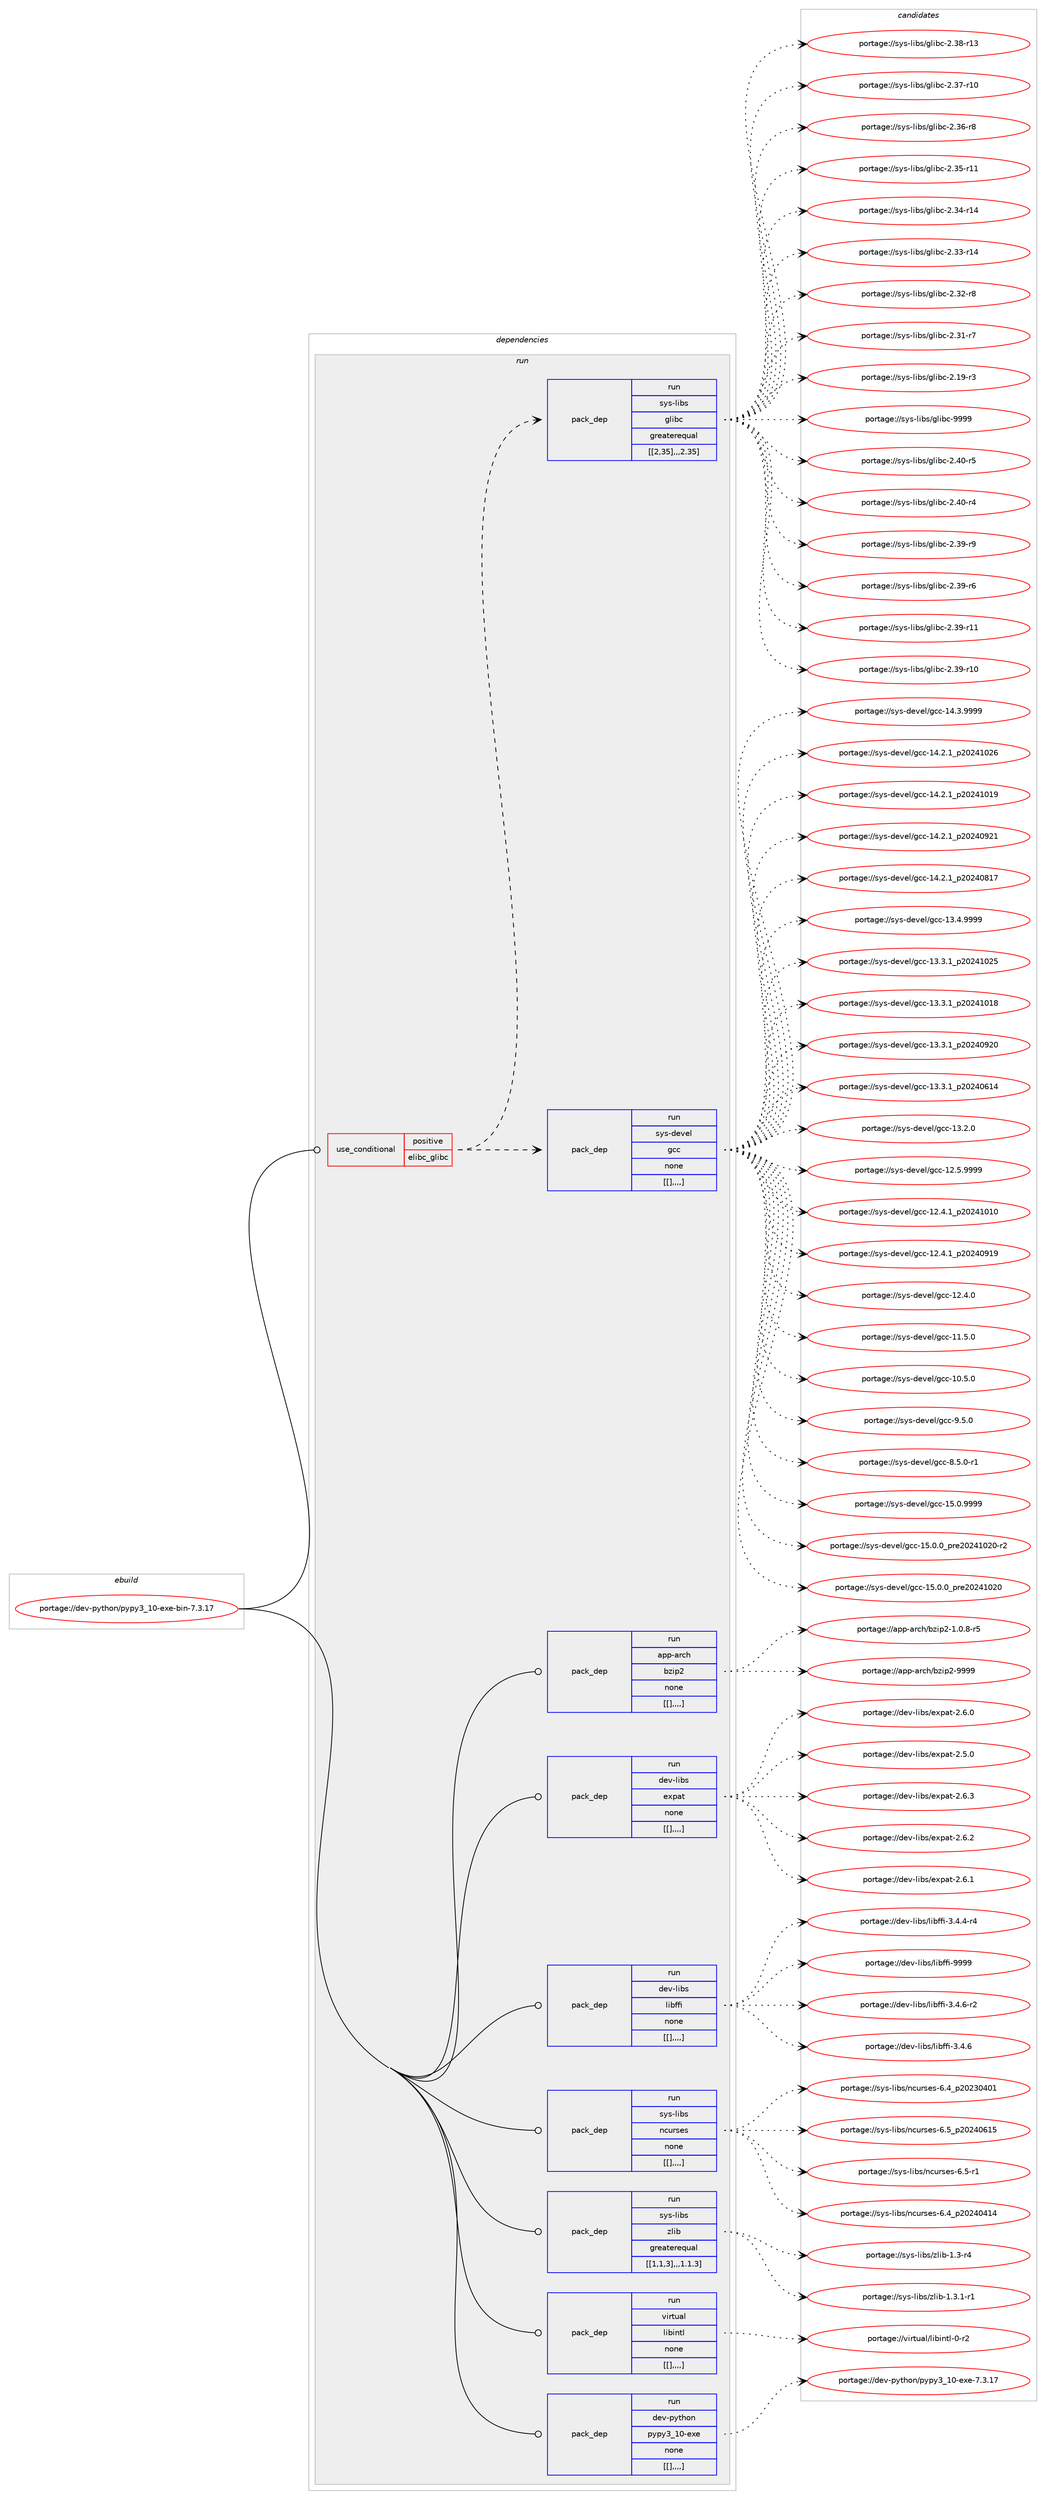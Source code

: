 digraph prolog {

# *************
# Graph options
# *************

newrank=true;
concentrate=true;
compound=true;
graph [rankdir=LR,fontname=Helvetica,fontsize=10,ranksep=1.5];#, ranksep=2.5, nodesep=0.2];
edge  [arrowhead=vee];
node  [fontname=Helvetica,fontsize=10];

# **********
# The ebuild
# **********

subgraph cluster_leftcol {
color=gray;
label=<<i>ebuild</i>>;
id [label="portage://dev-python/pypy3_10-exe-bin-7.3.17", color=red, width=4, href="../dev-python/pypy3_10-exe-bin-7.3.17.svg"];
}

# ****************
# The dependencies
# ****************

subgraph cluster_midcol {
color=gray;
label=<<i>dependencies</i>>;
subgraph cluster_compile {
fillcolor="#eeeeee";
style=filled;
label=<<i>compile</i>>;
}
subgraph cluster_compileandrun {
fillcolor="#eeeeee";
style=filled;
label=<<i>compile and run</i>>;
}
subgraph cluster_run {
fillcolor="#eeeeee";
style=filled;
label=<<i>run</i>>;
subgraph cond40094 {
dependency164501 [label=<<TABLE BORDER="0" CELLBORDER="1" CELLSPACING="0" CELLPADDING="4"><TR><TD ROWSPAN="3" CELLPADDING="10">use_conditional</TD></TR><TR><TD>positive</TD></TR><TR><TD>elibc_glibc</TD></TR></TABLE>>, shape=none, color=red];
subgraph pack123087 {
dependency164508 [label=<<TABLE BORDER="0" CELLBORDER="1" CELLSPACING="0" CELLPADDING="4" WIDTH="220"><TR><TD ROWSPAN="6" CELLPADDING="30">pack_dep</TD></TR><TR><TD WIDTH="110">run</TD></TR><TR><TD>sys-devel</TD></TR><TR><TD>gcc</TD></TR><TR><TD>none</TD></TR><TR><TD>[[],,,,]</TD></TR></TABLE>>, shape=none, color=blue];
}
dependency164501:e -> dependency164508:w [weight=20,style="dashed",arrowhead="vee"];
subgraph pack123093 {
dependency164531 [label=<<TABLE BORDER="0" CELLBORDER="1" CELLSPACING="0" CELLPADDING="4" WIDTH="220"><TR><TD ROWSPAN="6" CELLPADDING="30">pack_dep</TD></TR><TR><TD WIDTH="110">run</TD></TR><TR><TD>sys-libs</TD></TR><TR><TD>glibc</TD></TR><TR><TD>greaterequal</TD></TR><TR><TD>[[2,35],,,2.35]</TD></TR></TABLE>>, shape=none, color=blue];
}
dependency164501:e -> dependency164531:w [weight=20,style="dashed",arrowhead="vee"];
}
id:e -> dependency164501:w [weight=20,style="solid",arrowhead="odot"];
subgraph pack123114 {
dependency164590 [label=<<TABLE BORDER="0" CELLBORDER="1" CELLSPACING="0" CELLPADDING="4" WIDTH="220"><TR><TD ROWSPAN="6" CELLPADDING="30">pack_dep</TD></TR><TR><TD WIDTH="110">run</TD></TR><TR><TD>app-arch</TD></TR><TR><TD>bzip2</TD></TR><TR><TD>none</TD></TR><TR><TD>[[],,,,]</TD></TR></TABLE>>, shape=none, color=blue];
}
id:e -> dependency164590:w [weight=20,style="solid",arrowhead="odot"];
subgraph pack123135 {
dependency164610 [label=<<TABLE BORDER="0" CELLBORDER="1" CELLSPACING="0" CELLPADDING="4" WIDTH="220"><TR><TD ROWSPAN="6" CELLPADDING="30">pack_dep</TD></TR><TR><TD WIDTH="110">run</TD></TR><TR><TD>dev-libs</TD></TR><TR><TD>expat</TD></TR><TR><TD>none</TD></TR><TR><TD>[[],,,,]</TD></TR></TABLE>>, shape=none, color=blue];
}
id:e -> dependency164610:w [weight=20,style="solid",arrowhead="odot"];
subgraph pack123156 {
dependency164656 [label=<<TABLE BORDER="0" CELLBORDER="1" CELLSPACING="0" CELLPADDING="4" WIDTH="220"><TR><TD ROWSPAN="6" CELLPADDING="30">pack_dep</TD></TR><TR><TD WIDTH="110">run</TD></TR><TR><TD>dev-libs</TD></TR><TR><TD>libffi</TD></TR><TR><TD>none</TD></TR><TR><TD>[[],,,,]</TD></TR></TABLE>>, shape=none, color=blue];
}
id:e -> dependency164656:w [weight=20,style="solid",arrowhead="odot"];
subgraph pack123192 {
dependency164689 [label=<<TABLE BORDER="0" CELLBORDER="1" CELLSPACING="0" CELLPADDING="4" WIDTH="220"><TR><TD ROWSPAN="6" CELLPADDING="30">pack_dep</TD></TR><TR><TD WIDTH="110">run</TD></TR><TR><TD>sys-libs</TD></TR><TR><TD>ncurses</TD></TR><TR><TD>none</TD></TR><TR><TD>[[],,,,]</TD></TR></TABLE>>, shape=none, color=blue];
}
id:e -> dependency164689:w [weight=20,style="solid",arrowhead="odot"];
subgraph pack123207 {
dependency164728 [label=<<TABLE BORDER="0" CELLBORDER="1" CELLSPACING="0" CELLPADDING="4" WIDTH="220"><TR><TD ROWSPAN="6" CELLPADDING="30">pack_dep</TD></TR><TR><TD WIDTH="110">run</TD></TR><TR><TD>sys-libs</TD></TR><TR><TD>zlib</TD></TR><TR><TD>greaterequal</TD></TR><TR><TD>[[1,1,3],,,1.1.3]</TD></TR></TABLE>>, shape=none, color=blue];
}
id:e -> dependency164728:w [weight=20,style="solid",arrowhead="odot"];
subgraph pack123225 {
dependency164748 [label=<<TABLE BORDER="0" CELLBORDER="1" CELLSPACING="0" CELLPADDING="4" WIDTH="220"><TR><TD ROWSPAN="6" CELLPADDING="30">pack_dep</TD></TR><TR><TD WIDTH="110">run</TD></TR><TR><TD>virtual</TD></TR><TR><TD>libintl</TD></TR><TR><TD>none</TD></TR><TR><TD>[[],,,,]</TD></TR></TABLE>>, shape=none, color=blue];
}
id:e -> dependency164748:w [weight=20,style="solid",arrowhead="odot"];
subgraph pack123237 {
dependency164791 [label=<<TABLE BORDER="0" CELLBORDER="1" CELLSPACING="0" CELLPADDING="4" WIDTH="220"><TR><TD ROWSPAN="6" CELLPADDING="30">pack_dep</TD></TR><TR><TD WIDTH="110">run</TD></TR><TR><TD>dev-python</TD></TR><TR><TD>pypy3_10-exe</TD></TR><TR><TD>none</TD></TR><TR><TD>[[],,,,]</TD></TR></TABLE>>, shape=none, color=blue];
}
id:e -> dependency164791:w [weight=20,style="solid",arrowhead="odot"];
}
}

# **************
# The candidates
# **************

subgraph cluster_choices {
rank=same;
color=gray;
label=<<i>candidates</i>>;

subgraph choice122920 {
color=black;
nodesep=1;
choice1151211154510010111810110847103999945495346484657575757 [label="portage://sys-devel/gcc-15.0.9999", color=red, width=4,href="../sys-devel/gcc-15.0.9999.svg"];
choice11512111545100101118101108471039999454953464846489511211410150485052494850484511450 [label="portage://sys-devel/gcc-15.0.0_pre20241020-r2", color=red, width=4,href="../sys-devel/gcc-15.0.0_pre20241020-r2.svg"];
choice1151211154510010111810110847103999945495346484648951121141015048505249485048 [label="portage://sys-devel/gcc-15.0.0_pre20241020", color=red, width=4,href="../sys-devel/gcc-15.0.0_pre20241020.svg"];
choice1151211154510010111810110847103999945495246514657575757 [label="portage://sys-devel/gcc-14.3.9999", color=red, width=4,href="../sys-devel/gcc-14.3.9999.svg"];
choice1151211154510010111810110847103999945495246504649951125048505249485054 [label="portage://sys-devel/gcc-14.2.1_p20241026", color=red, width=4,href="../sys-devel/gcc-14.2.1_p20241026.svg"];
choice1151211154510010111810110847103999945495246504649951125048505249484957 [label="portage://sys-devel/gcc-14.2.1_p20241019", color=red, width=4,href="../sys-devel/gcc-14.2.1_p20241019.svg"];
choice1151211154510010111810110847103999945495246504649951125048505248575049 [label="portage://sys-devel/gcc-14.2.1_p20240921", color=red, width=4,href="../sys-devel/gcc-14.2.1_p20240921.svg"];
choice1151211154510010111810110847103999945495246504649951125048505248564955 [label="portage://sys-devel/gcc-14.2.1_p20240817", color=red, width=4,href="../sys-devel/gcc-14.2.1_p20240817.svg"];
choice1151211154510010111810110847103999945495146524657575757 [label="portage://sys-devel/gcc-13.4.9999", color=red, width=4,href="../sys-devel/gcc-13.4.9999.svg"];
choice1151211154510010111810110847103999945495146514649951125048505249485053 [label="portage://sys-devel/gcc-13.3.1_p20241025", color=red, width=4,href="../sys-devel/gcc-13.3.1_p20241025.svg"];
choice1151211154510010111810110847103999945495146514649951125048505249484956 [label="portage://sys-devel/gcc-13.3.1_p20241018", color=red, width=4,href="../sys-devel/gcc-13.3.1_p20241018.svg"];
choice1151211154510010111810110847103999945495146514649951125048505248575048 [label="portage://sys-devel/gcc-13.3.1_p20240920", color=red, width=4,href="../sys-devel/gcc-13.3.1_p20240920.svg"];
choice1151211154510010111810110847103999945495146514649951125048505248544952 [label="portage://sys-devel/gcc-13.3.1_p20240614", color=red, width=4,href="../sys-devel/gcc-13.3.1_p20240614.svg"];
choice1151211154510010111810110847103999945495146504648 [label="portage://sys-devel/gcc-13.2.0", color=red, width=4,href="../sys-devel/gcc-13.2.0.svg"];
choice1151211154510010111810110847103999945495046534657575757 [label="portage://sys-devel/gcc-12.5.9999", color=red, width=4,href="../sys-devel/gcc-12.5.9999.svg"];
choice1151211154510010111810110847103999945495046524649951125048505249484948 [label="portage://sys-devel/gcc-12.4.1_p20241010", color=red, width=4,href="../sys-devel/gcc-12.4.1_p20241010.svg"];
choice1151211154510010111810110847103999945495046524649951125048505248574957 [label="portage://sys-devel/gcc-12.4.1_p20240919", color=red, width=4,href="../sys-devel/gcc-12.4.1_p20240919.svg"];
choice1151211154510010111810110847103999945495046524648 [label="portage://sys-devel/gcc-12.4.0", color=red, width=4,href="../sys-devel/gcc-12.4.0.svg"];
choice1151211154510010111810110847103999945494946534648 [label="portage://sys-devel/gcc-11.5.0", color=red, width=4,href="../sys-devel/gcc-11.5.0.svg"];
choice1151211154510010111810110847103999945494846534648 [label="portage://sys-devel/gcc-10.5.0", color=red, width=4,href="../sys-devel/gcc-10.5.0.svg"];
choice11512111545100101118101108471039999455746534648 [label="portage://sys-devel/gcc-9.5.0", color=red, width=4,href="../sys-devel/gcc-9.5.0.svg"];
choice115121115451001011181011084710399994556465346484511449 [label="portage://sys-devel/gcc-8.5.0-r1", color=red, width=4,href="../sys-devel/gcc-8.5.0-r1.svg"];
dependency164508:e -> choice1151211154510010111810110847103999945495346484657575757:w [style=dotted,weight="100"];
dependency164508:e -> choice11512111545100101118101108471039999454953464846489511211410150485052494850484511450:w [style=dotted,weight="100"];
dependency164508:e -> choice1151211154510010111810110847103999945495346484648951121141015048505249485048:w [style=dotted,weight="100"];
dependency164508:e -> choice1151211154510010111810110847103999945495246514657575757:w [style=dotted,weight="100"];
dependency164508:e -> choice1151211154510010111810110847103999945495246504649951125048505249485054:w [style=dotted,weight="100"];
dependency164508:e -> choice1151211154510010111810110847103999945495246504649951125048505249484957:w [style=dotted,weight="100"];
dependency164508:e -> choice1151211154510010111810110847103999945495246504649951125048505248575049:w [style=dotted,weight="100"];
dependency164508:e -> choice1151211154510010111810110847103999945495246504649951125048505248564955:w [style=dotted,weight="100"];
dependency164508:e -> choice1151211154510010111810110847103999945495146524657575757:w [style=dotted,weight="100"];
dependency164508:e -> choice1151211154510010111810110847103999945495146514649951125048505249485053:w [style=dotted,weight="100"];
dependency164508:e -> choice1151211154510010111810110847103999945495146514649951125048505249484956:w [style=dotted,weight="100"];
dependency164508:e -> choice1151211154510010111810110847103999945495146514649951125048505248575048:w [style=dotted,weight="100"];
dependency164508:e -> choice1151211154510010111810110847103999945495146514649951125048505248544952:w [style=dotted,weight="100"];
dependency164508:e -> choice1151211154510010111810110847103999945495146504648:w [style=dotted,weight="100"];
dependency164508:e -> choice1151211154510010111810110847103999945495046534657575757:w [style=dotted,weight="100"];
dependency164508:e -> choice1151211154510010111810110847103999945495046524649951125048505249484948:w [style=dotted,weight="100"];
dependency164508:e -> choice1151211154510010111810110847103999945495046524649951125048505248574957:w [style=dotted,weight="100"];
dependency164508:e -> choice1151211154510010111810110847103999945495046524648:w [style=dotted,weight="100"];
dependency164508:e -> choice1151211154510010111810110847103999945494946534648:w [style=dotted,weight="100"];
dependency164508:e -> choice1151211154510010111810110847103999945494846534648:w [style=dotted,weight="100"];
dependency164508:e -> choice11512111545100101118101108471039999455746534648:w [style=dotted,weight="100"];
dependency164508:e -> choice115121115451001011181011084710399994556465346484511449:w [style=dotted,weight="100"];
}
subgraph choice122939 {
color=black;
nodesep=1;
choice11512111545108105981154710310810598994557575757 [label="portage://sys-libs/glibc-9999", color=red, width=4,href="../sys-libs/glibc-9999.svg"];
choice115121115451081059811547103108105989945504652484511453 [label="portage://sys-libs/glibc-2.40-r5", color=red, width=4,href="../sys-libs/glibc-2.40-r5.svg"];
choice115121115451081059811547103108105989945504652484511452 [label="portage://sys-libs/glibc-2.40-r4", color=red, width=4,href="../sys-libs/glibc-2.40-r4.svg"];
choice115121115451081059811547103108105989945504651574511457 [label="portage://sys-libs/glibc-2.39-r9", color=red, width=4,href="../sys-libs/glibc-2.39-r9.svg"];
choice115121115451081059811547103108105989945504651574511454 [label="portage://sys-libs/glibc-2.39-r6", color=red, width=4,href="../sys-libs/glibc-2.39-r6.svg"];
choice11512111545108105981154710310810598994550465157451144949 [label="portage://sys-libs/glibc-2.39-r11", color=red, width=4,href="../sys-libs/glibc-2.39-r11.svg"];
choice11512111545108105981154710310810598994550465157451144948 [label="portage://sys-libs/glibc-2.39-r10", color=red, width=4,href="../sys-libs/glibc-2.39-r10.svg"];
choice11512111545108105981154710310810598994550465156451144951 [label="portage://sys-libs/glibc-2.38-r13", color=red, width=4,href="../sys-libs/glibc-2.38-r13.svg"];
choice11512111545108105981154710310810598994550465155451144948 [label="portage://sys-libs/glibc-2.37-r10", color=red, width=4,href="../sys-libs/glibc-2.37-r10.svg"];
choice115121115451081059811547103108105989945504651544511456 [label="portage://sys-libs/glibc-2.36-r8", color=red, width=4,href="../sys-libs/glibc-2.36-r8.svg"];
choice11512111545108105981154710310810598994550465153451144949 [label="portage://sys-libs/glibc-2.35-r11", color=red, width=4,href="../sys-libs/glibc-2.35-r11.svg"];
choice11512111545108105981154710310810598994550465152451144952 [label="portage://sys-libs/glibc-2.34-r14", color=red, width=4,href="../sys-libs/glibc-2.34-r14.svg"];
choice11512111545108105981154710310810598994550465151451144952 [label="portage://sys-libs/glibc-2.33-r14", color=red, width=4,href="../sys-libs/glibc-2.33-r14.svg"];
choice115121115451081059811547103108105989945504651504511456 [label="portage://sys-libs/glibc-2.32-r8", color=red, width=4,href="../sys-libs/glibc-2.32-r8.svg"];
choice115121115451081059811547103108105989945504651494511455 [label="portage://sys-libs/glibc-2.31-r7", color=red, width=4,href="../sys-libs/glibc-2.31-r7.svg"];
choice115121115451081059811547103108105989945504649574511451 [label="portage://sys-libs/glibc-2.19-r3", color=red, width=4,href="../sys-libs/glibc-2.19-r3.svg"];
dependency164531:e -> choice11512111545108105981154710310810598994557575757:w [style=dotted,weight="100"];
dependency164531:e -> choice115121115451081059811547103108105989945504652484511453:w [style=dotted,weight="100"];
dependency164531:e -> choice115121115451081059811547103108105989945504652484511452:w [style=dotted,weight="100"];
dependency164531:e -> choice115121115451081059811547103108105989945504651574511457:w [style=dotted,weight="100"];
dependency164531:e -> choice115121115451081059811547103108105989945504651574511454:w [style=dotted,weight="100"];
dependency164531:e -> choice11512111545108105981154710310810598994550465157451144949:w [style=dotted,weight="100"];
dependency164531:e -> choice11512111545108105981154710310810598994550465157451144948:w [style=dotted,weight="100"];
dependency164531:e -> choice11512111545108105981154710310810598994550465156451144951:w [style=dotted,weight="100"];
dependency164531:e -> choice11512111545108105981154710310810598994550465155451144948:w [style=dotted,weight="100"];
dependency164531:e -> choice115121115451081059811547103108105989945504651544511456:w [style=dotted,weight="100"];
dependency164531:e -> choice11512111545108105981154710310810598994550465153451144949:w [style=dotted,weight="100"];
dependency164531:e -> choice11512111545108105981154710310810598994550465152451144952:w [style=dotted,weight="100"];
dependency164531:e -> choice11512111545108105981154710310810598994550465151451144952:w [style=dotted,weight="100"];
dependency164531:e -> choice115121115451081059811547103108105989945504651504511456:w [style=dotted,weight="100"];
dependency164531:e -> choice115121115451081059811547103108105989945504651494511455:w [style=dotted,weight="100"];
dependency164531:e -> choice115121115451081059811547103108105989945504649574511451:w [style=dotted,weight="100"];
}
subgraph choice122958 {
color=black;
nodesep=1;
choice971121124597114991044798122105112504557575757 [label="portage://app-arch/bzip2-9999", color=red, width=4,href="../app-arch/bzip2-9999.svg"];
choice971121124597114991044798122105112504549464846564511453 [label="portage://app-arch/bzip2-1.0.8-r5", color=red, width=4,href="../app-arch/bzip2-1.0.8-r5.svg"];
dependency164590:e -> choice971121124597114991044798122105112504557575757:w [style=dotted,weight="100"];
dependency164590:e -> choice971121124597114991044798122105112504549464846564511453:w [style=dotted,weight="100"];
}
subgraph choice122989 {
color=black;
nodesep=1;
choice10010111845108105981154710112011297116455046544651 [label="portage://dev-libs/expat-2.6.3", color=red, width=4,href="../dev-libs/expat-2.6.3.svg"];
choice10010111845108105981154710112011297116455046544650 [label="portage://dev-libs/expat-2.6.2", color=red, width=4,href="../dev-libs/expat-2.6.2.svg"];
choice10010111845108105981154710112011297116455046544649 [label="portage://dev-libs/expat-2.6.1", color=red, width=4,href="../dev-libs/expat-2.6.1.svg"];
choice10010111845108105981154710112011297116455046544648 [label="portage://dev-libs/expat-2.6.0", color=red, width=4,href="../dev-libs/expat-2.6.0.svg"];
choice10010111845108105981154710112011297116455046534648 [label="portage://dev-libs/expat-2.5.0", color=red, width=4,href="../dev-libs/expat-2.5.0.svg"];
dependency164610:e -> choice10010111845108105981154710112011297116455046544651:w [style=dotted,weight="100"];
dependency164610:e -> choice10010111845108105981154710112011297116455046544650:w [style=dotted,weight="100"];
dependency164610:e -> choice10010111845108105981154710112011297116455046544649:w [style=dotted,weight="100"];
dependency164610:e -> choice10010111845108105981154710112011297116455046544648:w [style=dotted,weight="100"];
dependency164610:e -> choice10010111845108105981154710112011297116455046534648:w [style=dotted,weight="100"];
}
subgraph choice122994 {
color=black;
nodesep=1;
choice100101118451081059811547108105981021021054557575757 [label="portage://dev-libs/libffi-9999", color=red, width=4,href="../dev-libs/libffi-9999.svg"];
choice100101118451081059811547108105981021021054551465246544511450 [label="portage://dev-libs/libffi-3.4.6-r2", color=red, width=4,href="../dev-libs/libffi-3.4.6-r2.svg"];
choice10010111845108105981154710810598102102105455146524654 [label="portage://dev-libs/libffi-3.4.6", color=red, width=4,href="../dev-libs/libffi-3.4.6.svg"];
choice100101118451081059811547108105981021021054551465246524511452 [label="portage://dev-libs/libffi-3.4.4-r4", color=red, width=4,href="../dev-libs/libffi-3.4.4-r4.svg"];
dependency164656:e -> choice100101118451081059811547108105981021021054557575757:w [style=dotted,weight="100"];
dependency164656:e -> choice100101118451081059811547108105981021021054551465246544511450:w [style=dotted,weight="100"];
dependency164656:e -> choice10010111845108105981154710810598102102105455146524654:w [style=dotted,weight="100"];
dependency164656:e -> choice100101118451081059811547108105981021021054551465246524511452:w [style=dotted,weight="100"];
}
subgraph choice122997 {
color=black;
nodesep=1;
choice1151211154510810598115471109911711411510111545544653951125048505248544953 [label="portage://sys-libs/ncurses-6.5_p20240615", color=red, width=4,href="../sys-libs/ncurses-6.5_p20240615.svg"];
choice11512111545108105981154711099117114115101115455446534511449 [label="portage://sys-libs/ncurses-6.5-r1", color=red, width=4,href="../sys-libs/ncurses-6.5-r1.svg"];
choice1151211154510810598115471109911711411510111545544652951125048505248524952 [label="portage://sys-libs/ncurses-6.4_p20240414", color=red, width=4,href="../sys-libs/ncurses-6.4_p20240414.svg"];
choice1151211154510810598115471109911711411510111545544652951125048505148524849 [label="portage://sys-libs/ncurses-6.4_p20230401", color=red, width=4,href="../sys-libs/ncurses-6.4_p20230401.svg"];
dependency164689:e -> choice1151211154510810598115471109911711411510111545544653951125048505248544953:w [style=dotted,weight="100"];
dependency164689:e -> choice11512111545108105981154711099117114115101115455446534511449:w [style=dotted,weight="100"];
dependency164689:e -> choice1151211154510810598115471109911711411510111545544652951125048505248524952:w [style=dotted,weight="100"];
dependency164689:e -> choice1151211154510810598115471109911711411510111545544652951125048505148524849:w [style=dotted,weight="100"];
}
subgraph choice123016 {
color=black;
nodesep=1;
choice115121115451081059811547122108105984549465146494511449 [label="portage://sys-libs/zlib-1.3.1-r1", color=red, width=4,href="../sys-libs/zlib-1.3.1-r1.svg"];
choice11512111545108105981154712210810598454946514511452 [label="portage://sys-libs/zlib-1.3-r4", color=red, width=4,href="../sys-libs/zlib-1.3-r4.svg"];
dependency164728:e -> choice115121115451081059811547122108105984549465146494511449:w [style=dotted,weight="100"];
dependency164728:e -> choice11512111545108105981154712210810598454946514511452:w [style=dotted,weight="100"];
}
subgraph choice123030 {
color=black;
nodesep=1;
choice11810511411611797108471081059810511011610845484511450 [label="portage://virtual/libintl-0-r2", color=red, width=4,href="../virtual/libintl-0-r2.svg"];
dependency164748:e -> choice11810511411611797108471081059810511011610845484511450:w [style=dotted,weight="100"];
}
subgraph choice123049 {
color=black;
nodesep=1;
choice1001011184511212111610411111047112121112121519549484510112010145554651464955 [label="portage://dev-python/pypy3_10-exe-7.3.17", color=red, width=4,href="../dev-python/pypy3_10-exe-7.3.17.svg"];
dependency164791:e -> choice1001011184511212111610411111047112121112121519549484510112010145554651464955:w [style=dotted,weight="100"];
}
}

}
